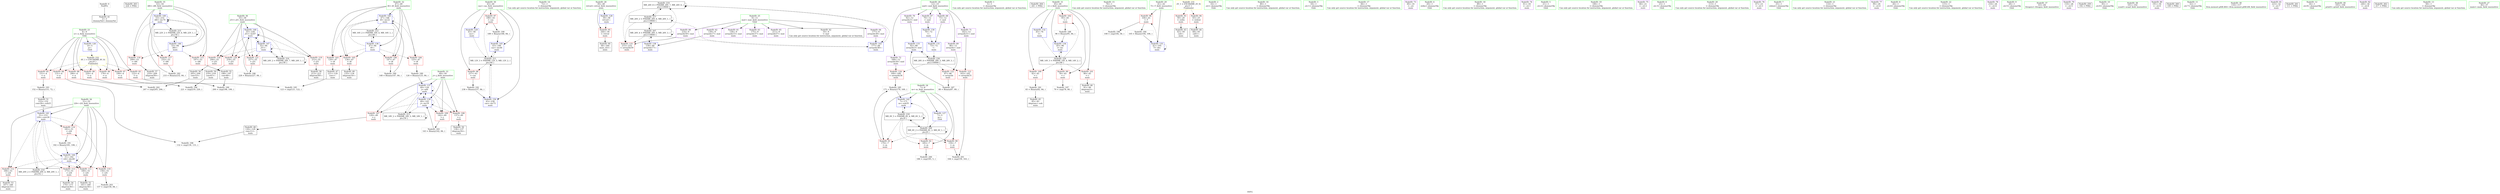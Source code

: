 digraph "SVFG" {
	label="SVFG";

	Node0x55af43446030 [shape=record,color=grey,label="{NodeID: 0\nNullPtr}"];
	Node0x55af43446030 -> Node0x55af434625e0[style=solid];
	Node0x55af4348ac00 [shape=record,color=black,label="{NodeID: 263\n224 = PHI()\n}"];
	Node0x55af4346b640 [shape=record,color=grey,label="{NodeID: 180\n126 = Binary(125, 84, )\n}"];
	Node0x55af4346b640 -> Node0x55af434694e0[style=solid];
	Node0x55af43462cc0 [shape=record,color=red,label="{NodeID: 97\n188\<--43\n\<--cas\nmain\n}"];
	Node0x55af43462cc0 -> Node0x55af4346c540[style=solid];
	Node0x55af434467e0 [shape=record,color=green,label="{NodeID: 14\n72\<--1\n\<--dummyObj\nCan only get source location for instruction, argument, global var or function.}"];
	Node0x55af434666d0 [shape=record,color=grey,label="{NodeID: 194\n221 = cmp(219, 220, )\n}"];
	Node0x55af43463820 [shape=record,color=red,label="{NodeID: 111\n160\<--51\n\<--i24\nmain\n}"];
	Node0x55af43463820 -> Node0x55af43463f50[style=solid];
	Node0x55af43445bf0 [shape=record,color=green,label="{NodeID: 28\n39\<--40\nretval\<--retval_field_insensitive\nmain\n}"];
	Node0x55af43445bf0 -> Node0x55af43466240[style=solid];
	Node0x55af43445bf0 -> Node0x55af43468d90[style=solid];
	Node0x55af43468ac0 [shape=record,color=red,label="{NodeID: 125\n215\<--214\n\<--arrayidx59\nmain\n}"];
	Node0x55af434626e0 [shape=record,color=black,label="{NodeID: 42\n10\<--9\n\<--mat\nCan only get source location for instruction, argument, global var or function.}"];
	Node0x55af43469680 [shape=record,color=blue,label="{NodeID: 139\n49\<--143\nj\<--inc19\nmain\n}"];
	Node0x55af43469680 -> Node0x55af434634e0[style=dashed];
	Node0x55af43469680 -> Node0x55af434635b0[style=dashed];
	Node0x55af43469680 -> Node0x55af43463680[style=dashed];
	Node0x55af43469680 -> Node0x55af434694e0[style=dashed];
	Node0x55af43469680 -> Node0x55af43469680[style=dashed];
	Node0x55af43469680 -> Node0x55af43477920[style=dashed];
	Node0x55af43464290 [shape=record,color=black,label="{NodeID: 56\n205\<--204\nconv53\<--\nmain\n}"];
	Node0x55af43464290 -> Node0x55af4346e790[style=solid];
	Node0x55af43464df0 [shape=record,color=purple,label="{NodeID: 70\n92\<--12\narrayidx3\<--nnd\nmain\n}"];
	Node0x55af43464df0 -> Node0x55af434691a0[style=solid];
	Node0x55af43465950 [shape=record,color=red,label="{NodeID: 84\n131\<--4\n\<--n\nmain\n}"];
	Node0x55af43465950 -> Node0x55af43466cd0[style=solid];
	Node0x55af434465d0 [shape=record,color=green,label="{NodeID: 1\n5\<--1\n\<--dummyObj\nCan only get source location for instruction, argument, global var or function.}"];
	Node0x55af4348ad00 [shape=record,color=black,label="{NodeID: 264\n241 = PHI()\n}"];
	Node0x55af4346b7c0 [shape=record,color=grey,label="{NodeID: 181\n83 = Binary(82, 84, )\n}"];
	Node0x55af4346b7c0 -> Node0x55af43462980[style=solid];
	Node0x55af43462d90 [shape=record,color=red,label="{NodeID: 98\n237\<--43\n\<--cas\nmain\n}"];
	Node0x55af43462d90 -> Node0x55af434663d0[style=solid];
	Node0x55af43444da0 [shape=record,color=green,label="{NodeID: 15\n76\<--1\n\<--dummyObj\nCan only get source location for instruction, argument, global var or function.}"];
	Node0x55af43466850 [shape=record,color=grey,label="{NodeID: 195\n123 = cmp(121, 122, )\n}"];
	Node0x55af434638f0 [shape=record,color=red,label="{NodeID: 112\n166\<--51\n\<--i24\nmain\n}"];
	Node0x55af434638f0 -> Node0x55af43464020[style=solid];
	Node0x55af43445cc0 [shape=record,color=green,label="{NodeID: 29\n41\<--42\nT\<--T_field_insensitive\nmain\n}"];
	Node0x55af43445cc0 -> Node0x55af43462bf0[style=solid];
	Node0x55af43445cc0 -> Node0x55af43469340[style=solid];
	Node0x55af43476520 [shape=record,color=black,label="{NodeID: 209\nMR_6V_2 = PHI(MR_6V_3, MR_6V_1, )\npts\{8 \}\n}"];
	Node0x55af43476520 -> Node0x55af43465e30[style=dashed];
	Node0x55af43476520 -> Node0x55af43465f00[style=dashed];
	Node0x55af43476520 -> Node0x55af43465fd0[style=dashed];
	Node0x55af43476520 -> Node0x55af434698f0[style=dashed];
	Node0x55af43476520 -> Node0x55af43476520[style=dashed];
	Node0x55af43476520 -> Node0x55af43479220[style=dashed];
	Node0x55af43468b90 [shape=record,color=blue,label="{NodeID: 126\n4\<--5\nn\<--\nGlob }"];
	Node0x55af43468b90 -> Node0x55af4347e240[style=dashed];
	Node0x55af434627e0 [shape=record,color=black,label="{NodeID: 43\n62\<--59\ncall\<--\nmain\n}"];
	Node0x55af43469750 [shape=record,color=blue,label="{NodeID: 140\n47\<--148\ni6\<--inc22\nmain\n}"];
	Node0x55af43469750 -> Node0x55af434631a0[style=dashed];
	Node0x55af43469750 -> Node0x55af43463270[style=dashed];
	Node0x55af43469750 -> Node0x55af43463340[style=dashed];
	Node0x55af43469750 -> Node0x55af43463410[style=dashed];
	Node0x55af43469750 -> Node0x55af43469750[style=dashed];
	Node0x55af43469750 -> Node0x55af43477420[style=dashed];
	Node0x55af43464360 [shape=record,color=black,label="{NodeID: 57\n210\<--209\nidxprom56\<--\nmain\n}"];
	Node0x55af43464ec0 [shape=record,color=purple,label="{NodeID: 71\n162\<--12\narrayidx31\<--nnd\nmain\n}"];
	Node0x55af43464ec0 -> Node0x55af43468920[style=solid];
	Node0x55af43465a20 [shape=record,color=red,label="{NodeID: 85\n151\<--4\n\<--n\nmain\n}"];
	Node0x55af43465a20 -> Node0x55af43466550[style=solid];
	Node0x55af43446660 [shape=record,color=green,label="{NodeID: 2\n16\<--1\n.str\<--dummyObj\nGlob }"];
	Node0x55af4346b940 [shape=record,color=grey,label="{NodeID: 182\n233 = Binary(232, 84, )\n}"];
	Node0x55af4346b940 -> Node0x55af43469ea0[style=solid];
	Node0x55af43462e60 [shape=record,color=red,label="{NodeID: 99\n78\<--45\n\<--i\nmain\n}"];
	Node0x55af43462e60 -> Node0x55af43466b50[style=solid];
	Node0x55af43444ea0 [shape=record,color=green,label="{NodeID: 16\n80\<--1\n\<--dummyObj\nCan only get source location for instruction, argument, global var or function.}"];
	Node0x55af434669d0 [shape=record,color=grey,label="{NodeID: 196\n108 = cmp(104, 58, )\n}"];
	Node0x55af434639c0 [shape=record,color=red,label="{NodeID: 113\n173\<--51\n\<--i24\nmain\n}"];
	Node0x55af434639c0 -> Node0x55af434640f0[style=solid];
	Node0x55af43445d90 [shape=record,color=green,label="{NodeID: 30\n43\<--44\ncas\<--cas_field_insensitive\nmain\n}"];
	Node0x55af43445d90 -> Node0x55af43462cc0[style=solid];
	Node0x55af43445d90 -> Node0x55af43462d90[style=solid];
	Node0x55af43445d90 -> Node0x55af43468e60[style=solid];
	Node0x55af43445d90 -> Node0x55af43469b60[style=solid];
	Node0x55af43445d90 -> Node0x55af43469f70[style=solid];
	Node0x55af43468c90 [shape=record,color=blue,label="{NodeID: 127\n7\<--5\nm\<--\nGlob }"];
	Node0x55af43468c90 -> Node0x55af43476520[style=dashed];
	Node0x55af434628b0 [shape=record,color=black,label="{NodeID: 44\n68\<--65\ncall1\<--\nmain\n}"];
	Node0x55af43469820 [shape=record,color=blue,label="{NodeID: 141\n51\<--153\ni24\<--conv26\nmain\n}"];
	Node0x55af43469820 -> Node0x55af43463750[style=dashed];
	Node0x55af43469820 -> Node0x55af43463820[style=dashed];
	Node0x55af43469820 -> Node0x55af434638f0[style=dashed];
	Node0x55af43469820 -> Node0x55af434639c0[style=dashed];
	Node0x55af43469820 -> Node0x55af43463a90[style=dashed];
	Node0x55af43469820 -> Node0x55af43469a90[style=dashed];
	Node0x55af43469820 -> Node0x55af43477e20[style=dashed];
	Node0x55af43464430 [shape=record,color=black,label="{NodeID: 58\n213\<--212\nidxprom58\<--\nmain\n}"];
	Node0x55af43464f90 [shape=record,color=purple,label="{NodeID: 72\n168\<--12\narrayidx34\<--nnd\nmain\n}"];
	Node0x55af43464f90 -> Node0x55af434689f0[style=solid];
	Node0x55af43465af0 [shape=record,color=red,label="{NodeID: 86\n176\<--4\n\<--n\nmain\n}"];
	Node0x55af43445280 [shape=record,color=green,label="{NodeID: 3\n18\<--1\n.str.1\<--dummyObj\nGlob }"];
	Node0x55af4346bac0 [shape=record,color=grey,label="{NodeID: 183\n143 = Binary(142, 84, )\n}"];
	Node0x55af4346bac0 -> Node0x55af43469680[style=solid];
	Node0x55af43462f30 [shape=record,color=red,label="{NodeID: 100\n82\<--45\n\<--i\nmain\n}"];
	Node0x55af43462f30 -> Node0x55af4346b7c0[style=solid];
	Node0x55af43445010 [shape=record,color=green,label="{NodeID: 17\n84\<--1\n\<--dummyObj\nCan only get source location for instruction, argument, global var or function.}"];
	Node0x55af43466b50 [shape=record,color=grey,label="{NodeID: 197\n79 = cmp(78, 80, )\n}"];
	Node0x55af43463a90 [shape=record,color=red,label="{NodeID: 114\n181\<--51\n\<--i24\nmain\n}"];
	Node0x55af43463a90 -> Node0x55af4346c6c0[style=solid];
	Node0x55af43445e60 [shape=record,color=green,label="{NodeID: 31\n45\<--46\ni\<--i_field_insensitive\nmain\n}"];
	Node0x55af43445e60 -> Node0x55af43462e60[style=solid];
	Node0x55af43445e60 -> Node0x55af43462f30[style=solid];
	Node0x55af43445e60 -> Node0x55af43463000[style=solid];
	Node0x55af43445e60 -> Node0x55af434630d0[style=solid];
	Node0x55af43445e60 -> Node0x55af434690d0[style=solid];
	Node0x55af43445e60 -> Node0x55af43469270[style=solid];
	Node0x55af43476f20 [shape=record,color=black,label="{NodeID: 211\nMR_12V_3 = PHI(MR_12V_5, MR_12V_2, )\npts\{44 \}\n}"];
	Node0x55af43476f20 -> Node0x55af43462cc0[style=dashed];
	Node0x55af43476f20 -> Node0x55af43462d90[style=dashed];
	Node0x55af43476f20 -> Node0x55af43469b60[style=dashed];
	Node0x55af43476f20 -> Node0x55af43469f70[style=dashed];
	Node0x55af43468d90 [shape=record,color=blue,label="{NodeID: 128\n39\<--58\nretval\<--\nmain\n}"];
	Node0x55af43468d90 -> Node0x55af43466240[style=dashed];
	Node0x55af43462980 [shape=record,color=black,label="{NodeID: 45\n85\<--83\nidxprom\<--sub\nmain\n}"];
	Node0x55af434698f0 [shape=record,color=blue,label="{NodeID: 142\n7\<--171\nm\<--sub35\nmain\n}"];
	Node0x55af434698f0 -> Node0x55af43479220[style=dashed];
	Node0x55af43464500 [shape=record,color=black,label="{NodeID: 59\n219\<--218\nconv61\<--\nmain\n}"];
	Node0x55af43464500 -> Node0x55af434666d0[style=solid];
	Node0x55af43465060 [shape=record,color=purple,label="{NodeID: 73\n60\<--16\n\<--.str\nmain\n}"];
	Node0x55af43465bc0 [shape=record,color=red,label="{NodeID: 87\n199\<--4\n\<--n\nmain\n}"];
	Node0x55af43465bc0 -> Node0x55af43466e50[style=solid];
	Node0x55af43445310 [shape=record,color=green,label="{NodeID: 4\n20\<--1\nstdin\<--dummyObj\nGlob }"];
	Node0x55af4346bc40 [shape=record,color=grey,label="{NodeID: 184\n105 = Binary(104, 106, )\n}"];
	Node0x55af4346bc40 -> Node0x55af43469340[style=solid];
	Node0x55af43463000 [shape=record,color=red,label="{NodeID: 101\n90\<--45\n\<--i\nmain\n}"];
	Node0x55af43463000 -> Node0x55af43462a50[style=solid];
	Node0x55af43445110 [shape=record,color=green,label="{NodeID: 18\n89\<--1\n\<--dummyObj\nCan only get source location for instruction, argument, global var or function.}"];
	Node0x55af43466cd0 [shape=record,color=grey,label="{NodeID: 198\n132 = cmp(130, 131, )\n}"];
	Node0x55af43463b60 [shape=record,color=red,label="{NodeID: 115\n197\<--53\n\<--i46\nmain\n}"];
	Node0x55af43463b60 -> Node0x55af434641c0[style=solid];
	Node0x55af43445f30 [shape=record,color=green,label="{NodeID: 32\n47\<--48\ni6\<--i6_field_insensitive\nmain\n}"];
	Node0x55af43445f30 -> Node0x55af434631a0[style=solid];
	Node0x55af43445f30 -> Node0x55af43463270[style=solid];
	Node0x55af43445f30 -> Node0x55af43463340[style=solid];
	Node0x55af43445f30 -> Node0x55af43463410[style=solid];
	Node0x55af43445f30 -> Node0x55af43469410[style=solid];
	Node0x55af43445f30 -> Node0x55af43469750[style=solid];
	Node0x55af43477420 [shape=record,color=black,label="{NodeID: 212\nMR_16V_2 = PHI(MR_16V_4, MR_16V_1, )\npts\{48 \}\n}"];
	Node0x55af43477420 -> Node0x55af43469410[style=dashed];
	Node0x55af43468e60 [shape=record,color=blue,label="{NodeID: 129\n43\<--58\ncas\<--\nmain\n}"];
	Node0x55af43468e60 -> Node0x55af43476f20[style=dashed];
	Node0x55af43462a50 [shape=record,color=black,label="{NodeID: 46\n91\<--90\nidxprom2\<--\nmain\n}"];
	Node0x55af434699c0 [shape=record,color=blue,label="{NodeID: 143\n177\<--84\narrayidx38\<--\nmain\n}"];
	Node0x55af434699c0 -> Node0x55af43479720[style=dashed];
	Node0x55af434645d0 [shape=record,color=black,label="{NodeID: 60\n38\<--244\nmain_ret\<--\nmain\n}"];
	Node0x55af43465130 [shape=record,color=purple,label="{NodeID: 74\n61\<--18\n\<--.str.1\nmain\n}"];
	Node0x55af43465c90 [shape=record,color=red,label="{NodeID: 88\n206\<--4\n\<--n\nmain\n}"];
	Node0x55af43465c90 -> Node0x55af4346e790[style=solid];
	Node0x55af43445400 [shape=record,color=green,label="{NodeID: 5\n21\<--1\n.str.2\<--dummyObj\nGlob }"];
	Node0x55af4346bdc0 [shape=record,color=grey,label="{NodeID: 185\n171 = Binary(170, 169, )\n}"];
	Node0x55af4346bdc0 -> Node0x55af434698f0[style=solid];
	Node0x55af434630d0 [shape=record,color=red,label="{NodeID: 102\n95\<--45\n\<--i\nmain\n}"];
	Node0x55af434630d0 -> Node0x55af4346c240[style=solid];
	Node0x55af434619e0 [shape=record,color=green,label="{NodeID: 19\n106\<--1\n\<--dummyObj\nCan only get source location for instruction, argument, global var or function.}"];
	Node0x55af43466e50 [shape=record,color=grey,label="{NodeID: 199\n200 = cmp(198, 199, )\n}"];
	Node0x55af43468370 [shape=record,color=red,label="{NodeID: 116\n209\<--53\n\<--i46\nmain\n}"];
	Node0x55af43468370 -> Node0x55af43464360[style=solid];
	Node0x55af43461f50 [shape=record,color=green,label="{NodeID: 33\n49\<--50\nj\<--j_field_insensitive\nmain\n}"];
	Node0x55af43461f50 -> Node0x55af434634e0[style=solid];
	Node0x55af43461f50 -> Node0x55af434635b0[style=solid];
	Node0x55af43461f50 -> Node0x55af43463680[style=solid];
	Node0x55af43461f50 -> Node0x55af434694e0[style=solid];
	Node0x55af43461f50 -> Node0x55af43469680[style=solid];
	Node0x55af43477920 [shape=record,color=black,label="{NodeID: 213\nMR_18V_2 = PHI(MR_18V_3, MR_18V_1, )\npts\{50 \}\n}"];
	Node0x55af43477920 -> Node0x55af434694e0[style=dashed];
	Node0x55af43477920 -> Node0x55af43477920[style=dashed];
	Node0x55af43468f30 [shape=record,color=blue,label="{NodeID: 130\n70\<--72\n\<--\nmain\n}"];
	Node0x55af43468f30 -> Node0x55af43469000[style=dashed];
	Node0x55af43462b20 [shape=record,color=black,label="{NodeID: 47\n121\<--120\nconv\<--\nmain\n}"];
	Node0x55af43462b20 -> Node0x55af43466850[style=solid];
	Node0x55af43469a90 [shape=record,color=blue,label="{NodeID: 144\n51\<--182\ni24\<--dec40\nmain\n}"];
	Node0x55af43469a90 -> Node0x55af43463750[style=dashed];
	Node0x55af43469a90 -> Node0x55af43463820[style=dashed];
	Node0x55af43469a90 -> Node0x55af434638f0[style=dashed];
	Node0x55af43469a90 -> Node0x55af434639c0[style=dashed];
	Node0x55af43469a90 -> Node0x55af43463a90[style=dashed];
	Node0x55af43469a90 -> Node0x55af43469a90[style=dashed];
	Node0x55af43469a90 -> Node0x55af43477e20[style=dashed];
	Node0x55af434646a0 [shape=record,color=purple,label="{NodeID: 61\n136\<--9\narrayidx15\<--mat\nmain\n}"];
	Node0x55af43465200 [shape=record,color=purple,label="{NodeID: 75\n66\<--21\n\<--.str.2\nmain\n}"];
	Node0x55af43465d60 [shape=record,color=red,label="{NodeID: 89\n220\<--4\n\<--n\nmain\n}"];
	Node0x55af43465d60 -> Node0x55af434666d0[style=solid];
	Node0x55af43445490 [shape=record,color=green,label="{NodeID: 6\n23\<--1\n.str.3\<--dummyObj\nGlob }"];
	Node0x55af4346bf40 [shape=record,color=grey,label="{NodeID: 186\n228 = Binary(227, 84, )\n}"];
	Node0x55af4346bf40 -> Node0x55af43469dd0[style=solid];
	Node0x55af434631a0 [shape=record,color=red,label="{NodeID: 103\n120\<--47\n\<--i6\nmain\n}"];
	Node0x55af434631a0 -> Node0x55af43462b20[style=solid];
	Node0x55af43461ae0 [shape=record,color=green,label="{NodeID: 20\n113\<--1\n\<--dummyObj\nCan only get source location for instruction, argument, global var or function.}"];
	Node0x55af43466fd0 [shape=record,color=grey,label="{NodeID: 200\n186 = cmp(185, 5, )\n}"];
	Node0x55af43468440 [shape=record,color=red,label="{NodeID: 117\n232\<--53\n\<--i46\nmain\n}"];
	Node0x55af43468440 -> Node0x55af4346b940[style=solid];
	Node0x55af43461fe0 [shape=record,color=green,label="{NodeID: 34\n51\<--52\ni24\<--i24_field_insensitive\nmain\n}"];
	Node0x55af43461fe0 -> Node0x55af43463750[style=solid];
	Node0x55af43461fe0 -> Node0x55af43463820[style=solid];
	Node0x55af43461fe0 -> Node0x55af434638f0[style=solid];
	Node0x55af43461fe0 -> Node0x55af434639c0[style=solid];
	Node0x55af43461fe0 -> Node0x55af43463a90[style=solid];
	Node0x55af43461fe0 -> Node0x55af43469820[style=solid];
	Node0x55af43461fe0 -> Node0x55af43469a90[style=solid];
	Node0x55af43477e20 [shape=record,color=black,label="{NodeID: 214\nMR_20V_2 = PHI(MR_20V_4, MR_20V_1, )\npts\{52 \}\n}"];
	Node0x55af43477e20 -> Node0x55af43469820[style=dashed];
	Node0x55af43469000 [shape=record,color=blue,label="{NodeID: 131\n73\<--72\n\<--\nmain\n}"];
	Node0x55af43469000 -> Node0x55af4347d220[style=dashed];
	Node0x55af43463c10 [shape=record,color=black,label="{NodeID: 48\n130\<--129\nconv11\<--\nmain\n}"];
	Node0x55af43463c10 -> Node0x55af43466cd0[style=solid];
	Node0x55af43469b60 [shape=record,color=blue,label="{NodeID: 145\n43\<--189\ncas\<--inc44\nmain\n}"];
	Node0x55af43469b60 -> Node0x55af43476f20[style=dashed];
	Node0x55af43464770 [shape=record,color=purple,label="{NodeID: 62\n139\<--9\narrayidx17\<--mat\nmain\n}"];
	Node0x55af43464770 -> Node0x55af434695b0[style=solid];
	Node0x55af434652d0 [shape=record,color=purple,label="{NodeID: 76\n67\<--23\n\<--.str.3\nmain\n}"];
	Node0x55af43465e30 [shape=record,color=red,label="{NodeID: 90\n159\<--7\n\<--m\nmain\n}"];
	Node0x55af43465e30 -> Node0x55af43467150[style=solid];
	Node0x55af43461630 [shape=record,color=green,label="{NodeID: 7\n25\<--1\nstdout\<--dummyObj\nGlob }"];
	Node0x55af4346c0c0 [shape=record,color=grey,label="{NodeID: 187\n88 = Binary(87, 89, )\n}"];
	Node0x55af4346c0c0 -> Node0x55af434691a0[style=solid];
	Node0x55af43463270 [shape=record,color=red,label="{NodeID: 104\n125\<--47\n\<--i6\nmain\n}"];
	Node0x55af43463270 -> Node0x55af4346b640[style=solid];
	Node0x55af434474c0 [shape=record,color=green,label="{NodeID: 21\n114\<--1\n\<--dummyObj\nCan only get source location for instruction, argument, global var or function.}"];
	Node0x55af43467150 [shape=record,color=grey,label="{NodeID: 201\n164 = cmp(159, 163, )\n}"];
	Node0x55af43468510 [shape=record,color=red,label="{NodeID: 118\n204\<--55\n\<--j51\nmain\n}"];
	Node0x55af43468510 -> Node0x55af43464290[style=solid];
	Node0x55af43462070 [shape=record,color=green,label="{NodeID: 35\n53\<--54\ni46\<--i46_field_insensitive\nmain\n}"];
	Node0x55af43462070 -> Node0x55af43463b60[style=solid];
	Node0x55af43462070 -> Node0x55af43468370[style=solid];
	Node0x55af43462070 -> Node0x55af43468440[style=solid];
	Node0x55af43462070 -> Node0x55af43469c30[style=solid];
	Node0x55af43462070 -> Node0x55af43469ea0[style=solid];
	Node0x55af43478320 [shape=record,color=black,label="{NodeID: 215\nMR_22V_2 = PHI(MR_22V_6, MR_22V_1, )\npts\{54 \}\n}"];
	Node0x55af43478320 -> Node0x55af43469c30[style=dashed];
	Node0x55af43478320 -> Node0x55af43478320[style=dashed];
	Node0x55af434690d0 [shape=record,color=blue,label="{NodeID: 132\n45\<--76\ni\<--\nmain\n}"];
	Node0x55af434690d0 -> Node0x55af4347d130[style=dashed];
	Node0x55af43463ce0 [shape=record,color=black,label="{NodeID: 49\n135\<--134\nidxprom14\<--\nmain\n}"];
	Node0x55af4347d130 [shape=record,color=black,label="{NodeID: 229\nMR_14V_3 = PHI(MR_14V_4, MR_14V_2, )\npts\{46 \}\n}"];
	Node0x55af4347d130 -> Node0x55af43462e60[style=dashed];
	Node0x55af4347d130 -> Node0x55af43462f30[style=dashed];
	Node0x55af4347d130 -> Node0x55af43463000[style=dashed];
	Node0x55af4347d130 -> Node0x55af434630d0[style=dashed];
	Node0x55af4347d130 -> Node0x55af43469270[style=dashed];
	Node0x55af43469c30 [shape=record,color=blue,label="{NodeID: 146\n53\<--84\ni46\<--\nmain\n}"];
	Node0x55af43469c30 -> Node0x55af43463b60[style=dashed];
	Node0x55af43469c30 -> Node0x55af43468370[style=dashed];
	Node0x55af43469c30 -> Node0x55af43468440[style=dashed];
	Node0x55af43469c30 -> Node0x55af43469ea0[style=dashed];
	Node0x55af43469c30 -> Node0x55af43478320[style=dashed];
	Node0x55af43464840 [shape=record,color=purple,label="{NodeID: 63\n175\<--9\narrayidx37\<--mat\nmain\n}"];
	Node0x55af434653a0 [shape=record,color=purple,label="{NodeID: 77\n99\<--26\n\<--.str.4\nmain\n}"];
	Node0x55af43465f00 [shape=record,color=red,label="{NodeID: 91\n170\<--7\n\<--m\nmain\n}"];
	Node0x55af43465f00 -> Node0x55af4346bdc0[style=solid];
	Node0x55af434616c0 [shape=record,color=green,label="{NodeID: 8\n26\<--1\n.str.4\<--dummyObj\nGlob }"];
	Node0x55af4346c240 [shape=record,color=grey,label="{NodeID: 188\n96 = Binary(95, 84, )\n}"];
	Node0x55af4346c240 -> Node0x55af43469270[style=solid];
	Node0x55af43463340 [shape=record,color=red,label="{NodeID: 105\n134\<--47\n\<--i6\nmain\n}"];
	Node0x55af43463340 -> Node0x55af43463ce0[style=solid];
	Node0x55af434475c0 [shape=record,color=green,label="{NodeID: 22\n115\<--1\n\<--dummyObj\nCan only get source location for instruction, argument, global var or function.}"];
	Node0x55af4346e790 [shape=record,color=grey,label="{NodeID: 202\n207 = cmp(205, 206, )\n}"];
	Node0x55af434685e0 [shape=record,color=red,label="{NodeID: 119\n212\<--55\n\<--j51\nmain\n}"];
	Node0x55af434685e0 -> Node0x55af43464430[style=solid];
	Node0x55af43462140 [shape=record,color=green,label="{NodeID: 36\n55\<--56\nj51\<--j51_field_insensitive\nmain\n}"];
	Node0x55af43462140 -> Node0x55af43468510[style=solid];
	Node0x55af43462140 -> Node0x55af434685e0[style=solid];
	Node0x55af43462140 -> Node0x55af434686b0[style=solid];
	Node0x55af43462140 -> Node0x55af43468780[style=solid];
	Node0x55af43462140 -> Node0x55af43469d00[style=solid];
	Node0x55af43462140 -> Node0x55af43469dd0[style=solid];
	Node0x55af43478820 [shape=record,color=black,label="{NodeID: 216\nMR_24V_2 = PHI(MR_24V_7, MR_24V_1, )\npts\{56 \}\n}"];
	Node0x55af43478820 -> Node0x55af43469d00[style=dashed];
	Node0x55af43478820 -> Node0x55af43478820[style=dashed];
	Node0x55af434691a0 [shape=record,color=blue,label="{NodeID: 133\n92\<--88\narrayidx3\<--mul\nmain\n}"];
	Node0x55af434691a0 -> Node0x55af4347d220[style=dashed];
	Node0x55af43463db0 [shape=record,color=black,label="{NodeID: 50\n138\<--137\nidxprom16\<--\nmain\n}"];
	Node0x55af4347d220 [shape=record,color=black,label="{NodeID: 230\nMR_28V_4 = PHI(MR_28V_5, MR_28V_3, )\npts\{150000 \}\n}"];
	Node0x55af4347d220 -> Node0x55af43468850[style=dashed];
	Node0x55af4347d220 -> Node0x55af43468920[style=dashed];
	Node0x55af4347d220 -> Node0x55af434689f0[style=dashed];
	Node0x55af4347d220 -> Node0x55af434691a0[style=dashed];
	Node0x55af43469d00 [shape=record,color=blue,label="{NodeID: 147\n55\<--84\nj51\<--\nmain\n}"];
	Node0x55af43469d00 -> Node0x55af43468510[style=dashed];
	Node0x55af43469d00 -> Node0x55af434685e0[style=dashed];
	Node0x55af43469d00 -> Node0x55af434686b0[style=dashed];
	Node0x55af43469d00 -> Node0x55af43468780[style=dashed];
	Node0x55af43469d00 -> Node0x55af43469d00[style=dashed];
	Node0x55af43469d00 -> Node0x55af43469dd0[style=dashed];
	Node0x55af43469d00 -> Node0x55af43478820[style=dashed];
	Node0x55af43464910 [shape=record,color=purple,label="{NodeID: 64\n177\<--9\narrayidx38\<--mat\nmain\n}"];
	Node0x55af43464910 -> Node0x55af434699c0[style=solid];
	Node0x55af43465470 [shape=record,color=purple,label="{NodeID: 78\n216\<--26\n\<--.str.4\nmain\n}"];
	Node0x55af43465fd0 [shape=record,color=red,label="{NodeID: 92\n185\<--7\n\<--m\nmain\n}"];
	Node0x55af43465fd0 -> Node0x55af43466fd0[style=solid];
	Node0x55af43446910 [shape=record,color=green,label="{NodeID: 9\n28\<--1\n.str.5\<--dummyObj\nGlob }"];
	Node0x55af4346c3c0 [shape=record,color=grey,label="{NodeID: 189\n148 = Binary(147, 84, )\n}"];
	Node0x55af4346c3c0 -> Node0x55af43469750[style=solid];
	Node0x55af43463410 [shape=record,color=red,label="{NodeID: 106\n147\<--47\n\<--i6\nmain\n}"];
	Node0x55af43463410 -> Node0x55af4346c3c0[style=solid];
	Node0x55af434461d0 [shape=record,color=green,label="{NodeID: 23\n4\<--6\nn\<--n_field_insensitive\nGlob }"];
	Node0x55af434461d0 -> Node0x55af43465880[style=solid];
	Node0x55af434461d0 -> Node0x55af43465950[style=solid];
	Node0x55af434461d0 -> Node0x55af43465a20[style=solid];
	Node0x55af434461d0 -> Node0x55af43465af0[style=solid];
	Node0x55af434461d0 -> Node0x55af43465bc0[style=solid];
	Node0x55af434461d0 -> Node0x55af43465c90[style=solid];
	Node0x55af434461d0 -> Node0x55af43465d60[style=solid];
	Node0x55af434461d0 -> Node0x55af43468b90[style=solid];
	Node0x55af4346e8d0 [shape=record,color=grey,label="{NodeID: 203\n157 = cmp(156, 84, )\n}"];
	Node0x55af434686b0 [shape=record,color=red,label="{NodeID: 120\n218\<--55\n\<--j51\nmain\n}"];
	Node0x55af434686b0 -> Node0x55af43464500[style=solid];
	Node0x55af43462210 [shape=record,color=green,label="{NodeID: 37\n63\<--64\nfreopen\<--freopen_field_insensitive\n}"];
	Node0x55af43478d20 [shape=record,color=black,label="{NodeID: 217\nMR_26V_2 = PHI(MR_26V_6, MR_26V_1, )\npts\{110000 \}\n}"];
	Node0x55af43478d20 -> Node0x55af43468ac0[style=dashed];
	Node0x55af43478d20 -> Node0x55af434699c0[style=dashed];
	Node0x55af43478d20 -> Node0x55af43475b20[style=dashed];
	Node0x55af43478d20 -> Node0x55af43478d20[style=dashed];
	Node0x55af43478d20 -> Node0x55af43479720[style=dashed];
	Node0x55af43469270 [shape=record,color=blue,label="{NodeID: 134\n45\<--96\ni\<--inc\nmain\n}"];
	Node0x55af43469270 -> Node0x55af4347d130[style=dashed];
	Node0x55af43463e80 [shape=record,color=black,label="{NodeID: 51\n153\<--152\nconv26\<--sub25\nmain\n}"];
	Node0x55af43463e80 -> Node0x55af43469820[style=solid];
	Node0x55af4347d720 [shape=record,color=yellow,style=double,label="{NodeID: 231\n2V_1 = ENCHI(MR_2V_0)\npts\{1 \}\nFun[main]}"];
	Node0x55af4347d720 -> Node0x55af434660a0[style=dashed];
	Node0x55af4347d720 -> Node0x55af43466170[style=dashed];
	Node0x55af43469dd0 [shape=record,color=blue,label="{NodeID: 148\n55\<--228\nj51\<--inc67\nmain\n}"];
	Node0x55af43469dd0 -> Node0x55af43468510[style=dashed];
	Node0x55af43469dd0 -> Node0x55af434685e0[style=dashed];
	Node0x55af43469dd0 -> Node0x55af434686b0[style=dashed];
	Node0x55af43469dd0 -> Node0x55af43468780[style=dashed];
	Node0x55af43469dd0 -> Node0x55af43469d00[style=dashed];
	Node0x55af43469dd0 -> Node0x55af43469dd0[style=dashed];
	Node0x55af43469dd0 -> Node0x55af43478820[style=dashed];
	Node0x55af434649e0 [shape=record,color=purple,label="{NodeID: 65\n211\<--9\narrayidx57\<--mat\nmain\n}"];
	Node0x55af43465540 [shape=record,color=purple,label="{NodeID: 79\n110\<--28\n\<--.str.5\nmain\n}"];
	Node0x55af4348a310 [shape=record,color=black,label="{NodeID: 259\n192 = PHI()\n}"];
	Node0x55af434660a0 [shape=record,color=red,label="{NodeID: 93\n59\<--20\n\<--stdin\nmain\n}"];
	Node0x55af434660a0 -> Node0x55af434627e0[style=solid];
	Node0x55af434469a0 [shape=record,color=green,label="{NodeID: 10\n30\<--1\n.str.6\<--dummyObj\nGlob }"];
	Node0x55af4346c540 [shape=record,color=grey,label="{NodeID: 190\n189 = Binary(188, 84, )\n}"];
	Node0x55af4346c540 -> Node0x55af43469b60[style=solid];
	Node0x55af434634e0 [shape=record,color=red,label="{NodeID: 107\n129\<--49\n\<--j\nmain\n}"];
	Node0x55af434634e0 -> Node0x55af43463c10[style=solid];
	Node0x55af434462d0 [shape=record,color=green,label="{NodeID: 24\n7\<--8\nm\<--m_field_insensitive\nGlob }"];
	Node0x55af434462d0 -> Node0x55af43465e30[style=solid];
	Node0x55af434462d0 -> Node0x55af43465f00[style=solid];
	Node0x55af434462d0 -> Node0x55af43465fd0[style=solid];
	Node0x55af434462d0 -> Node0x55af43468c90[style=solid];
	Node0x55af434462d0 -> Node0x55af434698f0[style=solid];
	Node0x55af43468780 [shape=record,color=red,label="{NodeID: 121\n227\<--55\n\<--j51\nmain\n}"];
	Node0x55af43468780 -> Node0x55af4346bf40[style=solid];
	Node0x55af434622e0 [shape=record,color=green,label="{NodeID: 38\n101\<--102\nscanf\<--scanf_field_insensitive\n}"];
	Node0x55af43479220 [shape=record,color=black,label="{NodeID: 218\nMR_6V_5 = PHI(MR_6V_4, MR_6V_3, )\npts\{8 \}\n}"];
	Node0x55af43479220 -> Node0x55af43465e30[style=dashed];
	Node0x55af43479220 -> Node0x55af43465f00[style=dashed];
	Node0x55af43479220 -> Node0x55af43465fd0[style=dashed];
	Node0x55af43479220 -> Node0x55af434698f0[style=dashed];
	Node0x55af43479220 -> Node0x55af43476520[style=dashed];
	Node0x55af43479220 -> Node0x55af43479220[style=dashed];
	Node0x55af43469340 [shape=record,color=blue,label="{NodeID: 135\n41\<--105\nT\<--dec\nmain\n}"];
	Node0x55af43469340 -> Node0x55af43462bf0[style=dashed];
	Node0x55af43469340 -> Node0x55af43469340[style=dashed];
	Node0x55af43463f50 [shape=record,color=black,label="{NodeID: 52\n161\<--160\nidxprom30\<--\nmain\n}"];
	Node0x55af4347e240 [shape=record,color=yellow,style=double,label="{NodeID: 232\n4V_1 = ENCHI(MR_4V_0)\npts\{6 \}\nFun[main]}"];
	Node0x55af4347e240 -> Node0x55af43465880[style=dashed];
	Node0x55af4347e240 -> Node0x55af43465950[style=dashed];
	Node0x55af4347e240 -> Node0x55af43465a20[style=dashed];
	Node0x55af4347e240 -> Node0x55af43465af0[style=dashed];
	Node0x55af4347e240 -> Node0x55af43465bc0[style=dashed];
	Node0x55af4347e240 -> Node0x55af43465c90[style=dashed];
	Node0x55af4347e240 -> Node0x55af43465d60[style=dashed];
	Node0x55af43469ea0 [shape=record,color=blue,label="{NodeID: 149\n53\<--233\ni46\<--inc70\nmain\n}"];
	Node0x55af43469ea0 -> Node0x55af43463b60[style=dashed];
	Node0x55af43469ea0 -> Node0x55af43468370[style=dashed];
	Node0x55af43469ea0 -> Node0x55af43468440[style=dashed];
	Node0x55af43469ea0 -> Node0x55af43469ea0[style=dashed];
	Node0x55af43469ea0 -> Node0x55af43478320[style=dashed];
	Node0x55af43464ab0 [shape=record,color=purple,label="{NodeID: 66\n214\<--9\narrayidx59\<--mat\nmain\n}"];
	Node0x55af43464ab0 -> Node0x55af43468ac0[style=solid];
	Node0x55af43465610 [shape=record,color=purple,label="{NodeID: 80\n191\<--30\n\<--.str.6\nmain\n}"];
	Node0x55af4348a410 [shape=record,color=black,label="{NodeID: 260\n100 = PHI()\n}"];
	Node0x55af43466170 [shape=record,color=red,label="{NodeID: 94\n65\<--25\n\<--stdout\nmain\n}"];
	Node0x55af43466170 -> Node0x55af434628b0[style=solid];
	Node0x55af43446a90 [shape=record,color=green,label="{NodeID: 11\n32\<--1\n.str.7\<--dummyObj\nGlob }"];
	Node0x55af4346c6c0 [shape=record,color=grey,label="{NodeID: 191\n182 = Binary(181, 106, )\n}"];
	Node0x55af4346c6c0 -> Node0x55af43469a90[style=solid];
	Node0x55af434635b0 [shape=record,color=red,label="{NodeID: 108\n137\<--49\n\<--j\nmain\n}"];
	Node0x55af434635b0 -> Node0x55af43463db0[style=solid];
	Node0x55af434463d0 [shape=record,color=green,label="{NodeID: 25\n9\<--11\nmat\<--mat_field_insensitive\nGlob }"];
	Node0x55af434463d0 -> Node0x55af434626e0[style=solid];
	Node0x55af434463d0 -> Node0x55af434646a0[style=solid];
	Node0x55af434463d0 -> Node0x55af43464770[style=solid];
	Node0x55af434463d0 -> Node0x55af43464840[style=solid];
	Node0x55af434463d0 -> Node0x55af43464910[style=solid];
	Node0x55af434463d0 -> Node0x55af434649e0[style=solid];
	Node0x55af434463d0 -> Node0x55af43464ab0[style=solid];
	Node0x55af43468850 [shape=record,color=red,label="{NodeID: 122\n87\<--86\n\<--arrayidx\nmain\n}"];
	Node0x55af43468850 -> Node0x55af4346c0c0[style=solid];
	Node0x55af434623e0 [shape=record,color=green,label="{NodeID: 39\n116\<--117\nllvm.memset.p0i8.i64\<--llvm.memset.p0i8.i64_field_insensitive\n}"];
	Node0x55af43479720 [shape=record,color=black,label="{NodeID: 219\nMR_26V_8 = PHI(MR_26V_7, MR_26V_6, )\npts\{110000 \}\n}"];
	Node0x55af43479720 -> Node0x55af43468ac0[style=dashed];
	Node0x55af43479720 -> Node0x55af434699c0[style=dashed];
	Node0x55af43479720 -> Node0x55af43478d20[style=dashed];
	Node0x55af43479720 -> Node0x55af43479720[style=dashed];
	Node0x55af43469410 [shape=record,color=blue,label="{NodeID: 136\n47\<--84\ni6\<--\nmain\n}"];
	Node0x55af43469410 -> Node0x55af434631a0[style=dashed];
	Node0x55af43469410 -> Node0x55af43463270[style=dashed];
	Node0x55af43469410 -> Node0x55af43463340[style=dashed];
	Node0x55af43469410 -> Node0x55af43463410[style=dashed];
	Node0x55af43469410 -> Node0x55af43469750[style=dashed];
	Node0x55af43469410 -> Node0x55af43477420[style=dashed];
	Node0x55af43464020 [shape=record,color=black,label="{NodeID: 53\n167\<--166\nidxprom33\<--\nmain\n}"];
	Node0x55af43469f70 [shape=record,color=blue,label="{NodeID: 150\n43\<--238\ncas\<--inc72\nmain\n}"];
	Node0x55af43469f70 -> Node0x55af43476f20[style=dashed];
	Node0x55af43464b80 [shape=record,color=purple,label="{NodeID: 67\n70\<--12\n\<--nnd\nmain\n}"];
	Node0x55af43464b80 -> Node0x55af43468f30[style=solid];
	Node0x55af434656e0 [shape=record,color=purple,label="{NodeID: 81\n223\<--32\n\<--.str.7\nmain\n}"];
	Node0x55af4348aa00 [shape=record,color=black,label="{NodeID: 261\n111 = PHI()\n}"];
	Node0x55af43466240 [shape=record,color=red,label="{NodeID: 95\n244\<--39\n\<--retval\nmain\n}"];
	Node0x55af43466240 -> Node0x55af434645d0[style=solid];
	Node0x55af43446b20 [shape=record,color=green,label="{NodeID: 12\n34\<--1\n.str.8\<--dummyObj\nGlob }"];
	Node0x55af434663d0 [shape=record,color=grey,label="{NodeID: 192\n238 = Binary(237, 84, )\n}"];
	Node0x55af434663d0 -> Node0x55af43469f70[style=solid];
	Node0x55af43463680 [shape=record,color=red,label="{NodeID: 109\n142\<--49\n\<--j\nmain\n}"];
	Node0x55af43463680 -> Node0x55af4346bac0[style=solid];
	Node0x55af434459f0 [shape=record,color=green,label="{NodeID: 26\n12\<--15\nnnd\<--nnd_field_insensitive\nGlob }"];
	Node0x55af434459f0 -> Node0x55af43464b80[style=solid];
	Node0x55af434459f0 -> Node0x55af43464c50[style=solid];
	Node0x55af434459f0 -> Node0x55af43464d20[style=solid];
	Node0x55af434459f0 -> Node0x55af43464df0[style=solid];
	Node0x55af434459f0 -> Node0x55af43464ec0[style=solid];
	Node0x55af434459f0 -> Node0x55af43464f90[style=solid];
	Node0x55af43468920 [shape=record,color=red,label="{NodeID: 123\n163\<--162\n\<--arrayidx31\nmain\n}"];
	Node0x55af43468920 -> Node0x55af43467150[style=solid];
	Node0x55af434624e0 [shape=record,color=green,label="{NodeID: 40\n193\<--194\nprintf\<--printf_field_insensitive\n}"];
	Node0x55af434694e0 [shape=record,color=blue,label="{NodeID: 137\n49\<--126\nj\<--add\nmain\n}"];
	Node0x55af434694e0 -> Node0x55af434634e0[style=dashed];
	Node0x55af434694e0 -> Node0x55af434635b0[style=dashed];
	Node0x55af434694e0 -> Node0x55af43463680[style=dashed];
	Node0x55af434694e0 -> Node0x55af434694e0[style=dashed];
	Node0x55af434694e0 -> Node0x55af43469680[style=dashed];
	Node0x55af434694e0 -> Node0x55af43477920[style=dashed];
	Node0x55af434640f0 [shape=record,color=black,label="{NodeID: 54\n174\<--173\nidxprom36\<--\nmain\n}"];
	Node0x55af43464c50 [shape=record,color=purple,label="{NodeID: 68\n73\<--12\n\<--nnd\nmain\n}"];
	Node0x55af43464c50 -> Node0x55af43469000[style=solid];
	Node0x55af434657b0 [shape=record,color=purple,label="{NodeID: 82\n240\<--34\n\<--.str.8\nmain\n}"];
	Node0x55af4348ab00 [shape=record,color=black,label="{NodeID: 262\n217 = PHI()\n}"];
	Node0x55af43462bf0 [shape=record,color=red,label="{NodeID: 96\n104\<--41\n\<--T\nmain\n}"];
	Node0x55af43462bf0 -> Node0x55af4346bc40[style=solid];
	Node0x55af43462bf0 -> Node0x55af434669d0[style=solid];
	Node0x55af43446710 [shape=record,color=green,label="{NodeID: 13\n58\<--1\n\<--dummyObj\nCan only get source location for instruction, argument, global var or function.}"];
	Node0x55af43466550 [shape=record,color=grey,label="{NodeID: 193\n152 = Binary(151, 72, )\n}"];
	Node0x55af43466550 -> Node0x55af43463e80[style=solid];
	Node0x55af43463750 [shape=record,color=red,label="{NodeID: 110\n156\<--51\n\<--i24\nmain\n}"];
	Node0x55af43463750 -> Node0x55af4346e8d0[style=solid];
	Node0x55af43445af0 [shape=record,color=green,label="{NodeID: 27\n36\<--37\nmain\<--main_field_insensitive\n}"];
	Node0x55af43475b20 [shape=record,color=black,label="{NodeID: 207\nMR_26V_4 = PHI(MR_26V_5, MR_26V_3, )\npts\{110000 \}\n}"];
	Node0x55af43475b20 -> Node0x55af43468ac0[style=dashed];
	Node0x55af43475b20 -> Node0x55af434695b0[style=dashed];
	Node0x55af43475b20 -> Node0x55af434699c0[style=dashed];
	Node0x55af43475b20 -> Node0x55af43475b20[style=dashed];
	Node0x55af43475b20 -> Node0x55af43478d20[style=dashed];
	Node0x55af43475b20 -> Node0x55af43479720[style=dashed];
	Node0x55af434689f0 [shape=record,color=red,label="{NodeID: 124\n169\<--168\n\<--arrayidx34\nmain\n}"];
	Node0x55af434689f0 -> Node0x55af4346bdc0[style=solid];
	Node0x55af434625e0 [shape=record,color=black,label="{NodeID: 41\n2\<--3\ndummyVal\<--dummyVal\n}"];
	Node0x55af434695b0 [shape=record,color=blue,label="{NodeID: 138\n139\<--84\narrayidx17\<--\nmain\n}"];
	Node0x55af434695b0 -> Node0x55af43475b20[style=dashed];
	Node0x55af434641c0 [shape=record,color=black,label="{NodeID: 55\n198\<--197\nconv48\<--\nmain\n}"];
	Node0x55af434641c0 -> Node0x55af43466e50[style=solid];
	Node0x55af43464d20 [shape=record,color=purple,label="{NodeID: 69\n86\<--12\narrayidx\<--nnd\nmain\n}"];
	Node0x55af43464d20 -> Node0x55af43468850[style=solid];
	Node0x55af43465880 [shape=record,color=red,label="{NodeID: 83\n122\<--4\n\<--n\nmain\n}"];
	Node0x55af43465880 -> Node0x55af43466850[style=solid];
}
